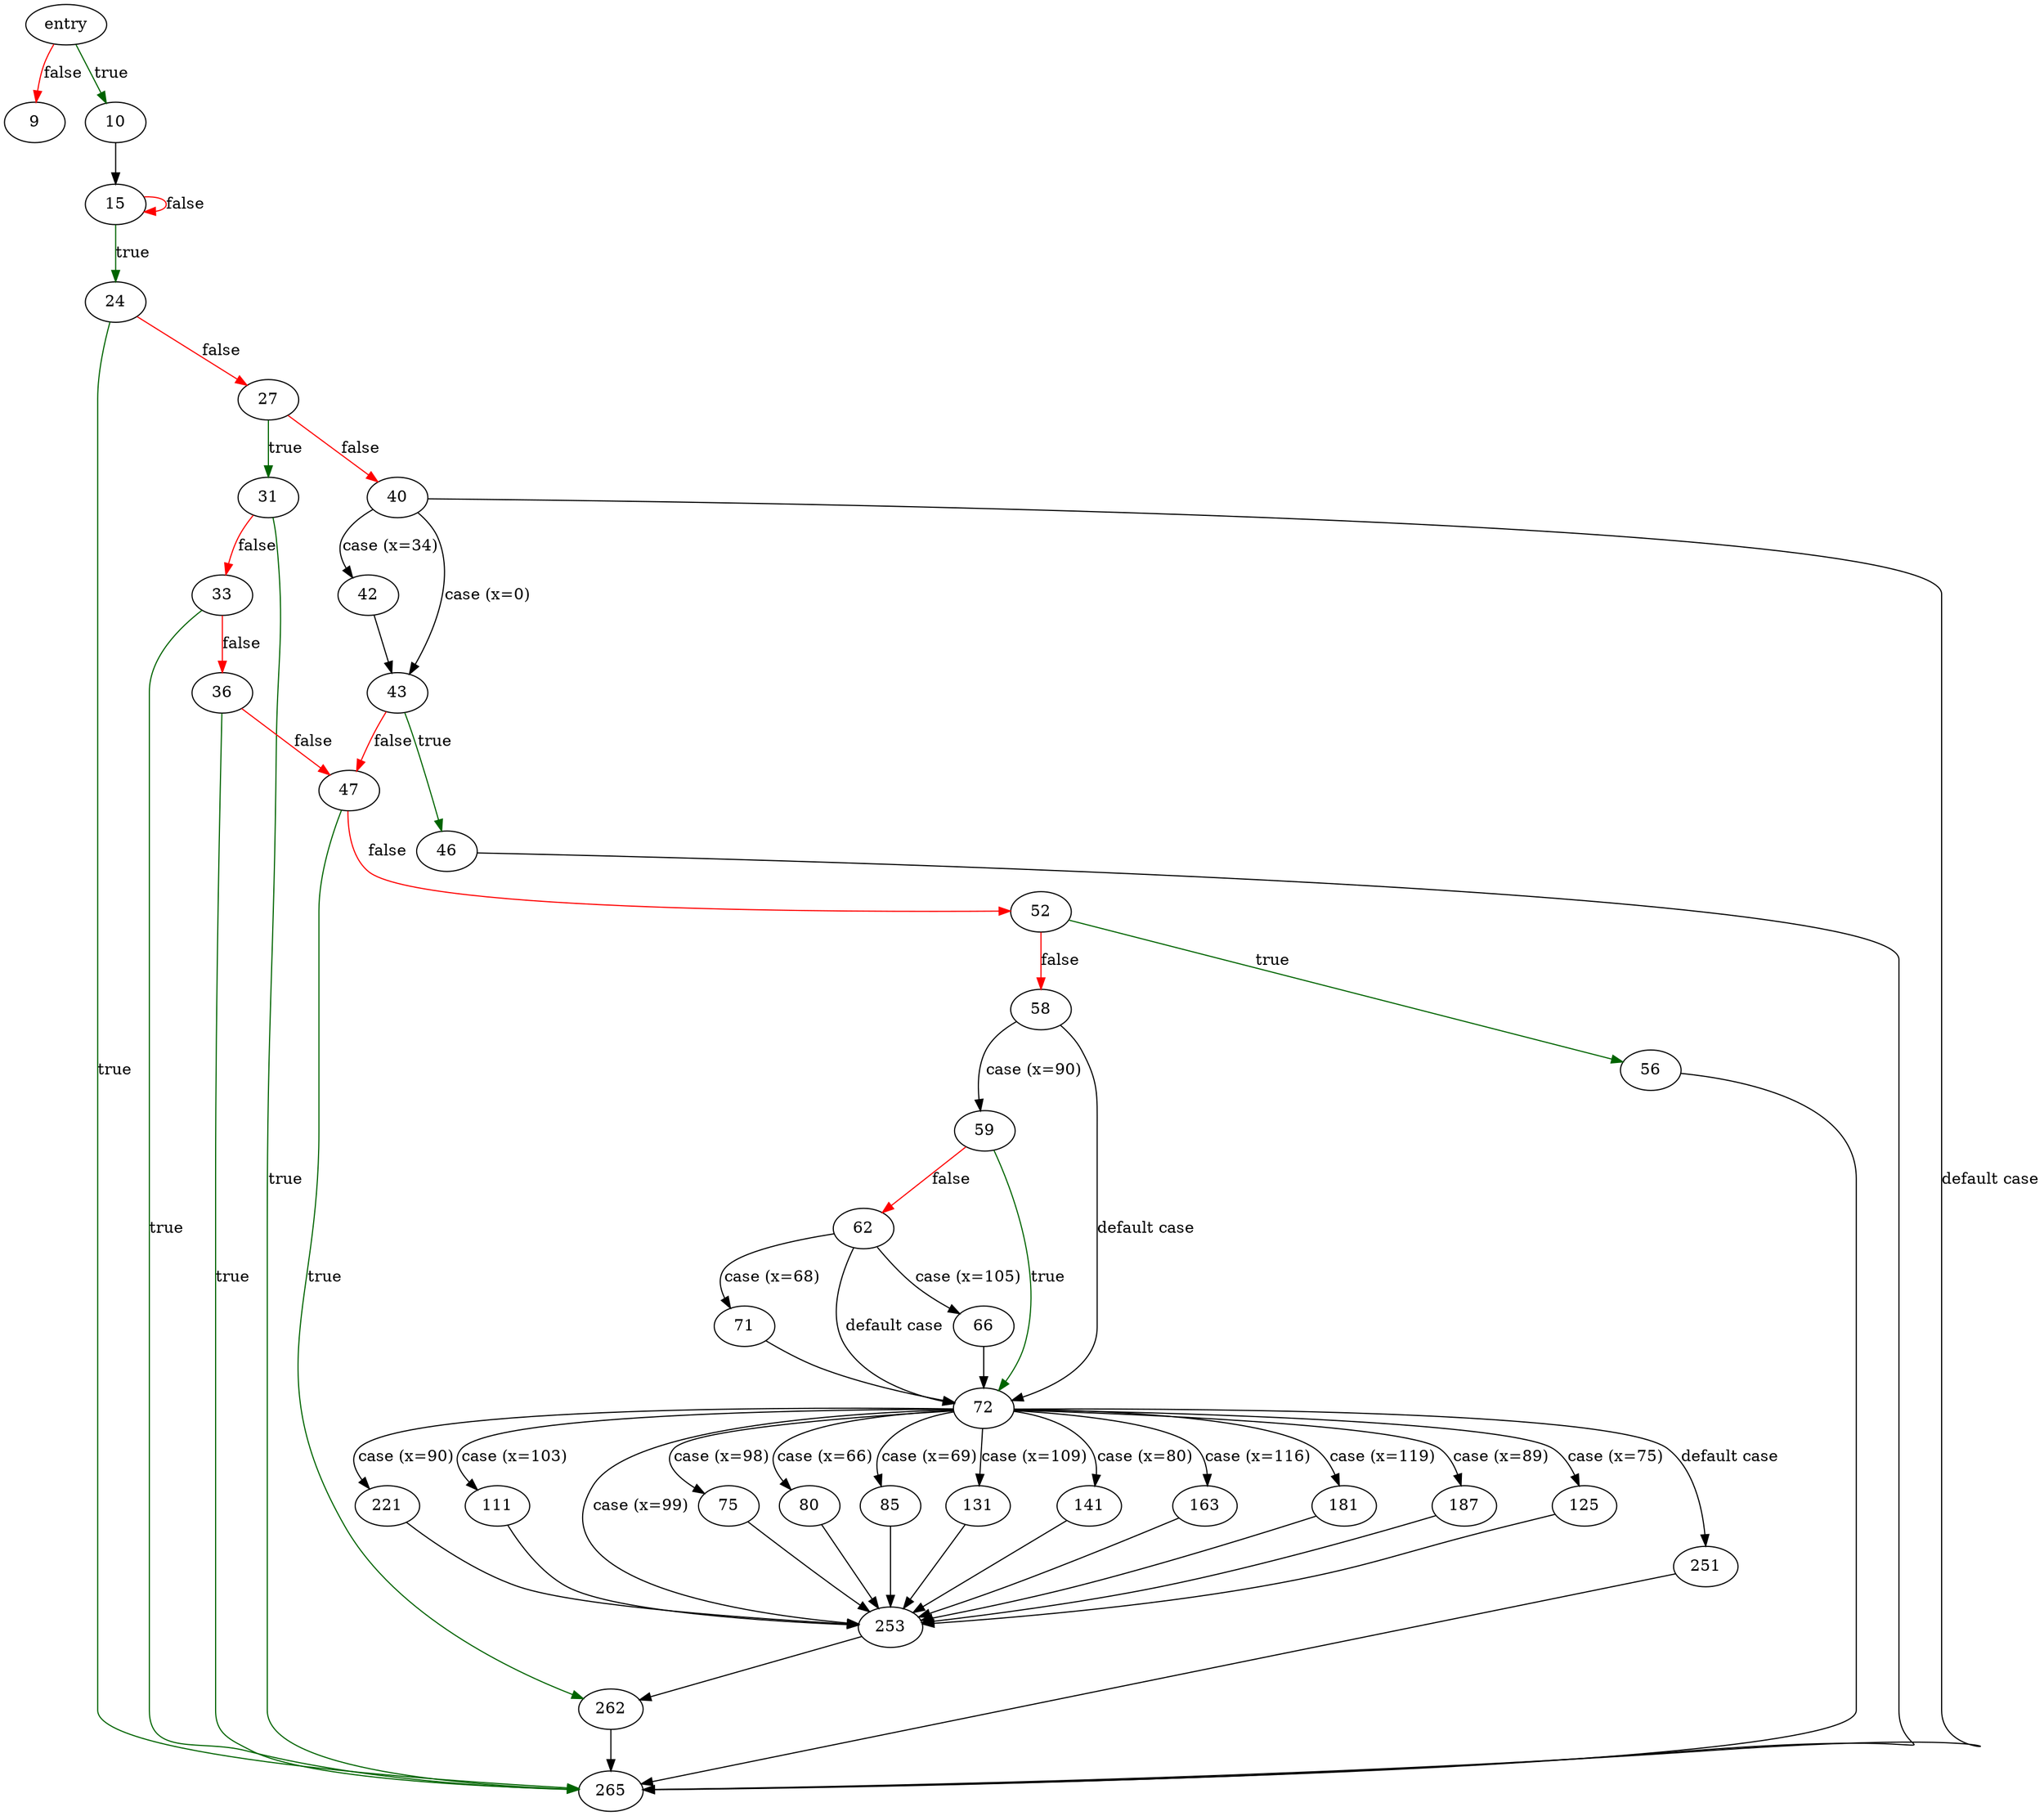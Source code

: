 digraph "xstrtoul" {
	// Node definitions.
	5 [label=entry];
	9;
	10;
	15;
	24;
	27;
	31;
	33;
	36;
	40;
	42;
	43;
	46;
	47;
	52;
	56;
	58;
	59;
	62;
	66;
	71;
	72;
	75;
	80;
	85;
	111;
	125;
	131;
	141;
	163;
	181;
	187;
	221;
	251;
	253;
	262;
	265;

	// Edge definitions.
	5 -> 9 [
		color=red
		label=false
	];
	5 -> 10 [
		color=darkgreen
		label=true
	];
	10 -> 15;
	15 -> 15 [
		color=red
		label=false
	];
	15 -> 24 [
		color=darkgreen
		label=true
	];
	24 -> 27 [
		color=red
		label=false
	];
	24 -> 265 [
		color=darkgreen
		label=true
	];
	27 -> 31 [
		color=darkgreen
		label=true
	];
	27 -> 40 [
		color=red
		label=false
	];
	31 -> 33 [
		color=red
		label=false
	];
	31 -> 265 [
		color=darkgreen
		label=true
	];
	33 -> 36 [
		color=red
		label=false
	];
	33 -> 265 [
		color=darkgreen
		label=true
	];
	36 -> 47 [
		color=red
		label=false
	];
	36 -> 265 [
		color=darkgreen
		label=true
	];
	40 -> 42 [label="case (x=34)"];
	40 -> 43 [label="case (x=0)"];
	40 -> 265 [label="default case"];
	42 -> 43;
	43 -> 46 [
		color=darkgreen
		label=true
	];
	43 -> 47 [
		color=red
		label=false
	];
	46 -> 265;
	47 -> 52 [
		color=red
		label=false
	];
	47 -> 262 [
		color=darkgreen
		label=true
	];
	52 -> 56 [
		color=darkgreen
		label=true
	];
	52 -> 58 [
		color=red
		label=false
	];
	56 -> 265;
	58 -> 59 [label="case (x=90)"];
	58 -> 72 [label="default case"];
	59 -> 62 [
		color=red
		label=false
	];
	59 -> 72 [
		color=darkgreen
		label=true
	];
	62 -> 66 [label="case (x=105)"];
	62 -> 71 [label="case (x=68)"];
	62 -> 72 [label="default case"];
	66 -> 72;
	71 -> 72;
	72 -> 75 [label="case (x=98)"];
	72 -> 80 [label="case (x=66)"];
	72 -> 85 [label="case (x=69)"];
	72 -> 111 [label="case (x=103)"];
	72 -> 125 [label="case (x=75)"];
	72 -> 131 [label="case (x=109)"];
	72 -> 141 [label="case (x=80)"];
	72 -> 163 [label="case (x=116)"];
	72 -> 181 [label="case (x=119)"];
	72 -> 187 [label="case (x=89)"];
	72 -> 221 [label="case (x=90)"];
	72 -> 251 [label="default case"];
	72 -> 253 [label="case (x=99)"];
	75 -> 253;
	80 -> 253;
	85 -> 253;
	111 -> 253;
	125 -> 253;
	131 -> 253;
	141 -> 253;
	163 -> 253;
	181 -> 253;
	187 -> 253;
	221 -> 253;
	251 -> 265;
	253 -> 262;
	262 -> 265;
}